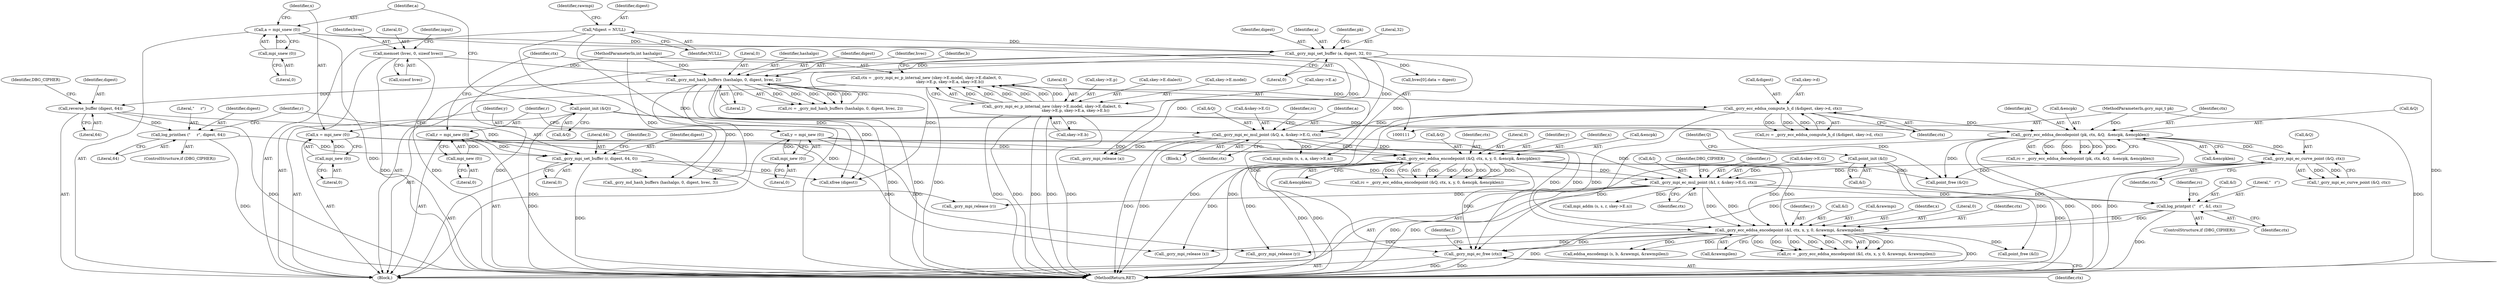 digraph "0_gnupg_5a22de904a0a366ae79f03ff1e13a1232a89e26b@API" {
"1000596" [label="(Call,_gcry_mpi_ec_free (ctx))"];
"1000233" [label="(Call,_gcry_ecc_eddsa_compute_h_d (&digest, skey->d, ctx))"];
"1000182" [label="(Call,ctx = _gcry_mpi_ec_p_internal_new (skey->E.model, skey->E.dialect, 0,\n                                      skey->E.p, skey->E.a, skey->E.b))"];
"1000184" [label="(Call,_gcry_mpi_ec_p_internal_new (skey->E.model, skey->E.dialect, 0,\n                                      skey->E.p, skey->E.a, skey->E.b))"];
"1000253" [label="(Call,_gcry_ecc_eddsa_decodepoint (pk, ctx, &Q,  &encpk, &encpklen))"];
"1000117" [label="(MethodParameterIn,gcry_mpi_t pk)"];
"1000163" [label="(Call,point_init (&Q))"];
"1000418" [label="(Call,_gcry_ecc_eddsa_encodepoint (&I, ctx, x, y, 0, &rawmpi, &rawmpilen))"];
"1000411" [label="(Call,log_printpnt (\"   r\", &I, ctx))"];
"1000398" [label="(Call,_gcry_mpi_ec_mul_point (&I, r, &skey->E.G, ctx))"];
"1000160" [label="(Call,point_init (&I))"];
"1000393" [label="(Call,_gcry_mpi_set_buffer (r, digest, 64, 0))"];
"1000178" [label="(Call,r = mpi_new (0))"];
"1000180" [label="(Call,mpi_new (0))"];
"1000389" [label="(Call,log_printhex (\"     r\", digest, 64))"];
"1000384" [label="(Call,reverse_buffer (digest, 64))"];
"1000375" [label="(Call,_gcry_md_hash_buffers (hashalgo, 0, digest, hvec, 2))"];
"1000116" [label="(MethodParameterIn,int hashalgo)"];
"1000243" [label="(Call,_gcry_mpi_set_buffer (a, digest, 32, 0))"];
"1000166" [label="(Call,a = mpi_snew (0))"];
"1000168" [label="(Call,mpi_snew (0))"];
"1000127" [label="(Call,*digest = NULL)"];
"1000149" [label="(Call,memset (hvec, 0, sizeof hvec))"];
"1000284" [label="(Call,_gcry_mpi_ec_mul_point (&Q, a, &skey->E.G, ctx))"];
"1000273" [label="(Call,_gcry_mpi_ec_curve_point (&Q, ctx))"];
"1000297" [label="(Call,_gcry_ecc_eddsa_encodepoint (&Q, ctx, x, y, 0, &encpk, &encpklen))"];
"1000170" [label="(Call,x = mpi_new (0))"];
"1000172" [label="(Call,mpi_new (0))"];
"1000174" [label="(Call,y = mpi_new (0))"];
"1000176" [label="(Call,mpi_new (0))"];
"1000246" [label="(Literal,32)"];
"1000296" [label="(Identifier,rc)"];
"1000412" [label="(Literal,\"   r\")"];
"1000415" [label="(Identifier,ctx)"];
"1000127" [label="(Call,*digest = NULL)"];
"1000298" [label="(Call,&Q)"];
"1000157" [label="(Identifier,input)"];
"1000594" [label="(Call,xfree (digest))"];
"1000375" [label="(Call,_gcry_md_hash_buffers (hashalgo, 0, digest, hvec, 2))"];
"1000417" [label="(Identifier,rc)"];
"1000409" [label="(ControlStructure,if (DBG_CIPHER))"];
"1000243" [label="(Call,_gcry_mpi_set_buffer (a, digest, 32, 0))"];
"1000389" [label="(Call,log_printhex (\"     r\", digest, 64))"];
"1000392" [label="(Literal,64)"];
"1000129" [label="(Identifier,NULL)"];
"1000422" [label="(Identifier,x)"];
"1000245" [label="(Identifier,digest)"];
"1000163" [label="(Call,point_init (&Q))"];
"1000170" [label="(Call,x = mpi_new (0))"];
"1000195" [label="(Literal,0)"];
"1000397" [label="(Literal,0)"];
"1000390" [label="(Literal,\"     r\")"];
"1000598" [label="(Call,point_free (&I))"];
"1000276" [label="(Identifier,ctx)"];
"1000377" [label="(Literal,0)"];
"1000295" [label="(Call,rc = _gcry_ecc_eddsa_encodepoint (&Q, ctx, x, y, 0, &encpk, &encpklen))"];
"1000196" [label="(Call,skey->E.p)"];
"1000183" [label="(Identifier,ctx)"];
"1000284" [label="(Call,_gcry_mpi_ec_mul_point (&Q, a, &skey->E.G, ctx))"];
"1000176" [label="(Call,mpi_new (0))"];
"1000167" [label="(Identifier,a)"];
"1000402" [label="(Call,&skey->E.G)"];
"1000396" [label="(Literal,64)"];
"1000206" [label="(Call,skey->E.b)"];
"1000255" [label="(Identifier,ctx)"];
"1000300" [label="(Identifier,ctx)"];
"1000400" [label="(Identifier,I)"];
"1000588" [label="(Call,_gcry_mpi_release (x))"];
"1000424" [label="(Literal,0)"];
"1000586" [label="(Call,_gcry_mpi_release (a))"];
"1000180" [label="(Call,mpi_new (0))"];
"1000373" [label="(Call,rc = _gcry_md_hash_buffers (hashalgo, 0, digest, hvec, 2))"];
"1000149" [label="(Call,memset (hvec, 0, sizeof hvec))"];
"1000260" [label="(Call,&encpklen)"];
"1000395" [label="(Identifier,digest)"];
"1000244" [label="(Identifier,a)"];
"1000287" [label="(Identifier,a)"];
"1000251" [label="(Call,rc = _gcry_ecc_eddsa_decodepoint (pk, ctx, &Q,  &encpk, &encpklen))"];
"1000166" [label="(Call,a = mpi_snew (0))"];
"1000150" [label="(Identifier,hvec)"];
"1000135" [label="(Identifier,rawmpi)"];
"1000179" [label="(Identifier,r)"];
"1000273" [label="(Call,_gcry_mpi_ec_curve_point (&Q, ctx))"];
"1000387" [label="(ControlStructure,if (DBG_CIPHER))"];
"1000336" [label="(Call,hvec[0].data = digest)"];
"1000177" [label="(Literal,0)"];
"1000537" [label="(Call,mpi_mulm (s, s, a, skey->E.n))"];
"1000388" [label="(Identifier,DBG_CIPHER)"];
"1000249" [label="(Identifier,pk)"];
"1000303" [label="(Literal,0)"];
"1000181" [label="(Literal,0)"];
"1000302" [label="(Identifier,y)"];
"1000236" [label="(Call,skey->d)"];
"1000385" [label="(Identifier,digest)"];
"1000391" [label="(Identifier,digest)"];
"1000421" [label="(Identifier,ctx)"];
"1000423" [label="(Identifier,y)"];
"1000408" [label="(Identifier,ctx)"];
"1000174" [label="(Call,y = mpi_new (0))"];
"1000418" [label="(Call,_gcry_ecc_eddsa_encodepoint (&I, ctx, x, y, 0, &rawmpi, &rawmpilen))"];
"1000173" [label="(Literal,0)"];
"1000384" [label="(Call,reverse_buffer (digest, 64))"];
"1000239" [label="(Identifier,ctx)"];
"1000386" [label="(Literal,64)"];
"1000557" [label="(Call,eddsa_encodempi (s, b, &rawmpi, &rawmpilen))"];
"1000399" [label="(Call,&I)"];
"1000505" [label="(Call,_gcry_md_hash_buffers (hashalgo, 0, digest, hvec, 3))"];
"1000427" [label="(Call,&rawmpilen)"];
"1000596" [label="(Call,_gcry_mpi_ec_free (ctx))"];
"1000151" [label="(Literal,0)"];
"1000175" [label="(Identifier,y)"];
"1000297" [label="(Call,_gcry_ecc_eddsa_encodepoint (&Q, ctx, x, y, 0, &encpk, &encpklen))"];
"1000116" [label="(MethodParameterIn,int hashalgo)"];
"1000590" [label="(Call,_gcry_mpi_release (y))"];
"1000285" [label="(Call,&Q)"];
"1000410" [label="(Identifier,DBG_CIPHER)"];
"1000301" [label="(Identifier,x)"];
"1000401" [label="(Identifier,r)"];
"1000184" [label="(Call,_gcry_mpi_ec_p_internal_new (skey->E.model, skey->E.dialect, 0,\n                                      skey->E.p, skey->E.a, skey->E.b))"];
"1000398" [label="(Call,_gcry_mpi_ec_mul_point (&I, r, &skey->E.G, ctx))"];
"1000160" [label="(Call,point_init (&I))"];
"1000610" [label="(MethodReturn,RET)"];
"1000231" [label="(Call,rc = _gcry_ecc_eddsa_compute_h_d (&digest, skey->d, ctx))"];
"1000256" [label="(Call,&Q)"];
"1000165" [label="(Identifier,Q)"];
"1000254" [label="(Identifier,pk)"];
"1000234" [label="(Call,&digest)"];
"1000597" [label="(Identifier,ctx)"];
"1000117" [label="(MethodParameterIn,gcry_mpi_t pk)"];
"1000380" [label="(Literal,2)"];
"1000182" [label="(Call,ctx = _gcry_mpi_ec_p_internal_new (skey->E.model, skey->E.dialect, 0,\n                                      skey->E.p, skey->E.a, skey->E.b))"];
"1000394" [label="(Identifier,r)"];
"1000306" [label="(Call,&encpklen)"];
"1000152" [label="(Call,sizeof hvec)"];
"1000419" [label="(Call,&I)"];
"1000118" [label="(Block,)"];
"1000376" [label="(Identifier,hashalgo)"];
"1000378" [label="(Identifier,digest)"];
"1000601" [label="(Call,point_free (&Q))"];
"1000169" [label="(Literal,0)"];
"1000592" [label="(Call,_gcry_mpi_release (r))"];
"1000283" [label="(Block,)"];
"1000178" [label="(Call,r = mpi_new (0))"];
"1000190" [label="(Call,skey->E.dialect)"];
"1000258" [label="(Call,&encpk)"];
"1000233" [label="(Call,_gcry_ecc_eddsa_compute_h_d (&digest, skey->d, ctx))"];
"1000600" [label="(Identifier,I)"];
"1000161" [label="(Call,&I)"];
"1000411" [label="(Call,log_printpnt (\"   r\", &I, ctx))"];
"1000164" [label="(Call,&Q)"];
"1000416" [label="(Call,rc = _gcry_ecc_eddsa_encodepoint (&I, ctx, x, y, 0, &rawmpi, &rawmpilen))"];
"1000185" [label="(Call,skey->E.model)"];
"1000379" [label="(Identifier,hvec)"];
"1000172" [label="(Call,mpi_new (0))"];
"1000201" [label="(Call,skey->E.a)"];
"1000546" [label="(Call,mpi_addm (s, s, r, skey->E.n))"];
"1000294" [label="(Identifier,ctx)"];
"1000274" [label="(Call,&Q)"];
"1000288" [label="(Call,&skey->E.G)"];
"1000212" [label="(Identifier,b)"];
"1000128" [label="(Identifier,digest)"];
"1000253" [label="(Call,_gcry_ecc_eddsa_decodepoint (pk, ctx, &Q,  &encpk, &encpklen))"];
"1000413" [label="(Call,&I)"];
"1000168" [label="(Call,mpi_snew (0))"];
"1000304" [label="(Call,&encpk)"];
"1000272" [label="(Call,!_gcry_mpi_ec_curve_point (&Q, ctx))"];
"1000425" [label="(Call,&rawmpi)"];
"1000393" [label="(Call,_gcry_mpi_set_buffer (r, digest, 64, 0))"];
"1000247" [label="(Literal,0)"];
"1000171" [label="(Identifier,x)"];
"1000596" -> "1000118"  [label="AST: "];
"1000596" -> "1000597"  [label="CFG: "];
"1000597" -> "1000596"  [label="AST: "];
"1000600" -> "1000596"  [label="CFG: "];
"1000596" -> "1000610"  [label="DDG: "];
"1000596" -> "1000610"  [label="DDG: "];
"1000233" -> "1000596"  [label="DDG: "];
"1000253" -> "1000596"  [label="DDG: "];
"1000418" -> "1000596"  [label="DDG: "];
"1000182" -> "1000596"  [label="DDG: "];
"1000273" -> "1000596"  [label="DDG: "];
"1000297" -> "1000596"  [label="DDG: "];
"1000233" -> "1000231"  [label="AST: "];
"1000233" -> "1000239"  [label="CFG: "];
"1000234" -> "1000233"  [label="AST: "];
"1000236" -> "1000233"  [label="AST: "];
"1000239" -> "1000233"  [label="AST: "];
"1000231" -> "1000233"  [label="CFG: "];
"1000233" -> "1000610"  [label="DDG: "];
"1000233" -> "1000610"  [label="DDG: "];
"1000233" -> "1000231"  [label="DDG: "];
"1000233" -> "1000231"  [label="DDG: "];
"1000233" -> "1000231"  [label="DDG: "];
"1000182" -> "1000233"  [label="DDG: "];
"1000233" -> "1000253"  [label="DDG: "];
"1000233" -> "1000284"  [label="DDG: "];
"1000182" -> "1000118"  [label="AST: "];
"1000182" -> "1000184"  [label="CFG: "];
"1000183" -> "1000182"  [label="AST: "];
"1000184" -> "1000182"  [label="AST: "];
"1000212" -> "1000182"  [label="CFG: "];
"1000182" -> "1000610"  [label="DDG: "];
"1000184" -> "1000182"  [label="DDG: "];
"1000184" -> "1000182"  [label="DDG: "];
"1000184" -> "1000182"  [label="DDG: "];
"1000184" -> "1000182"  [label="DDG: "];
"1000184" -> "1000182"  [label="DDG: "];
"1000184" -> "1000182"  [label="DDG: "];
"1000184" -> "1000206"  [label="CFG: "];
"1000185" -> "1000184"  [label="AST: "];
"1000190" -> "1000184"  [label="AST: "];
"1000195" -> "1000184"  [label="AST: "];
"1000196" -> "1000184"  [label="AST: "];
"1000201" -> "1000184"  [label="AST: "];
"1000206" -> "1000184"  [label="AST: "];
"1000184" -> "1000610"  [label="DDG: "];
"1000184" -> "1000610"  [label="DDG: "];
"1000184" -> "1000610"  [label="DDG: "];
"1000184" -> "1000610"  [label="DDG: "];
"1000184" -> "1000610"  [label="DDG: "];
"1000253" -> "1000251"  [label="AST: "];
"1000253" -> "1000260"  [label="CFG: "];
"1000254" -> "1000253"  [label="AST: "];
"1000255" -> "1000253"  [label="AST: "];
"1000256" -> "1000253"  [label="AST: "];
"1000258" -> "1000253"  [label="AST: "];
"1000260" -> "1000253"  [label="AST: "];
"1000251" -> "1000253"  [label="CFG: "];
"1000253" -> "1000610"  [label="DDG: "];
"1000253" -> "1000610"  [label="DDG: "];
"1000253" -> "1000610"  [label="DDG: "];
"1000253" -> "1000251"  [label="DDG: "];
"1000253" -> "1000251"  [label="DDG: "];
"1000253" -> "1000251"  [label="DDG: "];
"1000253" -> "1000251"  [label="DDG: "];
"1000253" -> "1000251"  [label="DDG: "];
"1000117" -> "1000253"  [label="DDG: "];
"1000163" -> "1000253"  [label="DDG: "];
"1000253" -> "1000273"  [label="DDG: "];
"1000253" -> "1000273"  [label="DDG: "];
"1000253" -> "1000601"  [label="DDG: "];
"1000117" -> "1000111"  [label="AST: "];
"1000117" -> "1000610"  [label="DDG: "];
"1000163" -> "1000118"  [label="AST: "];
"1000163" -> "1000164"  [label="CFG: "];
"1000164" -> "1000163"  [label="AST: "];
"1000167" -> "1000163"  [label="CFG: "];
"1000163" -> "1000610"  [label="DDG: "];
"1000163" -> "1000284"  [label="DDG: "];
"1000163" -> "1000601"  [label="DDG: "];
"1000418" -> "1000416"  [label="AST: "];
"1000418" -> "1000427"  [label="CFG: "];
"1000419" -> "1000418"  [label="AST: "];
"1000421" -> "1000418"  [label="AST: "];
"1000422" -> "1000418"  [label="AST: "];
"1000423" -> "1000418"  [label="AST: "];
"1000424" -> "1000418"  [label="AST: "];
"1000425" -> "1000418"  [label="AST: "];
"1000427" -> "1000418"  [label="AST: "];
"1000416" -> "1000418"  [label="CFG: "];
"1000418" -> "1000610"  [label="DDG: "];
"1000418" -> "1000610"  [label="DDG: "];
"1000418" -> "1000416"  [label="DDG: "];
"1000418" -> "1000416"  [label="DDG: "];
"1000418" -> "1000416"  [label="DDG: "];
"1000418" -> "1000416"  [label="DDG: "];
"1000418" -> "1000416"  [label="DDG: "];
"1000418" -> "1000416"  [label="DDG: "];
"1000418" -> "1000416"  [label="DDG: "];
"1000411" -> "1000418"  [label="DDG: "];
"1000411" -> "1000418"  [label="DDG: "];
"1000398" -> "1000418"  [label="DDG: "];
"1000398" -> "1000418"  [label="DDG: "];
"1000297" -> "1000418"  [label="DDG: "];
"1000297" -> "1000418"  [label="DDG: "];
"1000170" -> "1000418"  [label="DDG: "];
"1000174" -> "1000418"  [label="DDG: "];
"1000418" -> "1000557"  [label="DDG: "];
"1000418" -> "1000557"  [label="DDG: "];
"1000418" -> "1000588"  [label="DDG: "];
"1000418" -> "1000590"  [label="DDG: "];
"1000418" -> "1000598"  [label="DDG: "];
"1000411" -> "1000409"  [label="AST: "];
"1000411" -> "1000415"  [label="CFG: "];
"1000412" -> "1000411"  [label="AST: "];
"1000413" -> "1000411"  [label="AST: "];
"1000415" -> "1000411"  [label="AST: "];
"1000417" -> "1000411"  [label="CFG: "];
"1000411" -> "1000610"  [label="DDG: "];
"1000398" -> "1000411"  [label="DDG: "];
"1000398" -> "1000411"  [label="DDG: "];
"1000398" -> "1000118"  [label="AST: "];
"1000398" -> "1000408"  [label="CFG: "];
"1000399" -> "1000398"  [label="AST: "];
"1000401" -> "1000398"  [label="AST: "];
"1000402" -> "1000398"  [label="AST: "];
"1000408" -> "1000398"  [label="AST: "];
"1000410" -> "1000398"  [label="CFG: "];
"1000398" -> "1000610"  [label="DDG: "];
"1000398" -> "1000610"  [label="DDG: "];
"1000160" -> "1000398"  [label="DDG: "];
"1000393" -> "1000398"  [label="DDG: "];
"1000284" -> "1000398"  [label="DDG: "];
"1000273" -> "1000398"  [label="DDG: "];
"1000297" -> "1000398"  [label="DDG: "];
"1000398" -> "1000546"  [label="DDG: "];
"1000398" -> "1000592"  [label="DDG: "];
"1000160" -> "1000118"  [label="AST: "];
"1000160" -> "1000161"  [label="CFG: "];
"1000161" -> "1000160"  [label="AST: "];
"1000165" -> "1000160"  [label="CFG: "];
"1000160" -> "1000610"  [label="DDG: "];
"1000160" -> "1000598"  [label="DDG: "];
"1000393" -> "1000118"  [label="AST: "];
"1000393" -> "1000397"  [label="CFG: "];
"1000394" -> "1000393"  [label="AST: "];
"1000395" -> "1000393"  [label="AST: "];
"1000396" -> "1000393"  [label="AST: "];
"1000397" -> "1000393"  [label="AST: "];
"1000400" -> "1000393"  [label="CFG: "];
"1000393" -> "1000610"  [label="DDG: "];
"1000178" -> "1000393"  [label="DDG: "];
"1000389" -> "1000393"  [label="DDG: "];
"1000384" -> "1000393"  [label="DDG: "];
"1000393" -> "1000505"  [label="DDG: "];
"1000393" -> "1000594"  [label="DDG: "];
"1000178" -> "1000118"  [label="AST: "];
"1000178" -> "1000180"  [label="CFG: "];
"1000179" -> "1000178"  [label="AST: "];
"1000180" -> "1000178"  [label="AST: "];
"1000183" -> "1000178"  [label="CFG: "];
"1000178" -> "1000610"  [label="DDG: "];
"1000180" -> "1000178"  [label="DDG: "];
"1000178" -> "1000592"  [label="DDG: "];
"1000180" -> "1000181"  [label="CFG: "];
"1000181" -> "1000180"  [label="AST: "];
"1000389" -> "1000387"  [label="AST: "];
"1000389" -> "1000392"  [label="CFG: "];
"1000390" -> "1000389"  [label="AST: "];
"1000391" -> "1000389"  [label="AST: "];
"1000392" -> "1000389"  [label="AST: "];
"1000394" -> "1000389"  [label="CFG: "];
"1000389" -> "1000610"  [label="DDG: "];
"1000384" -> "1000389"  [label="DDG: "];
"1000384" -> "1000118"  [label="AST: "];
"1000384" -> "1000386"  [label="CFG: "];
"1000385" -> "1000384"  [label="AST: "];
"1000386" -> "1000384"  [label="AST: "];
"1000388" -> "1000384"  [label="CFG: "];
"1000384" -> "1000610"  [label="DDG: "];
"1000375" -> "1000384"  [label="DDG: "];
"1000375" -> "1000373"  [label="AST: "];
"1000375" -> "1000380"  [label="CFG: "];
"1000376" -> "1000375"  [label="AST: "];
"1000377" -> "1000375"  [label="AST: "];
"1000378" -> "1000375"  [label="AST: "];
"1000379" -> "1000375"  [label="AST: "];
"1000380" -> "1000375"  [label="AST: "];
"1000373" -> "1000375"  [label="CFG: "];
"1000375" -> "1000610"  [label="DDG: "];
"1000375" -> "1000610"  [label="DDG: "];
"1000375" -> "1000373"  [label="DDG: "];
"1000375" -> "1000373"  [label="DDG: "];
"1000375" -> "1000373"  [label="DDG: "];
"1000375" -> "1000373"  [label="DDG: "];
"1000375" -> "1000373"  [label="DDG: "];
"1000116" -> "1000375"  [label="DDG: "];
"1000243" -> "1000375"  [label="DDG: "];
"1000149" -> "1000375"  [label="DDG: "];
"1000375" -> "1000505"  [label="DDG: "];
"1000375" -> "1000505"  [label="DDG: "];
"1000375" -> "1000594"  [label="DDG: "];
"1000116" -> "1000111"  [label="AST: "];
"1000116" -> "1000610"  [label="DDG: "];
"1000116" -> "1000505"  [label="DDG: "];
"1000243" -> "1000118"  [label="AST: "];
"1000243" -> "1000247"  [label="CFG: "];
"1000244" -> "1000243"  [label="AST: "];
"1000245" -> "1000243"  [label="AST: "];
"1000246" -> "1000243"  [label="AST: "];
"1000247" -> "1000243"  [label="AST: "];
"1000249" -> "1000243"  [label="CFG: "];
"1000243" -> "1000610"  [label="DDG: "];
"1000166" -> "1000243"  [label="DDG: "];
"1000127" -> "1000243"  [label="DDG: "];
"1000243" -> "1000284"  [label="DDG: "];
"1000243" -> "1000336"  [label="DDG: "];
"1000243" -> "1000537"  [label="DDG: "];
"1000243" -> "1000586"  [label="DDG: "];
"1000243" -> "1000594"  [label="DDG: "];
"1000166" -> "1000118"  [label="AST: "];
"1000166" -> "1000168"  [label="CFG: "];
"1000167" -> "1000166"  [label="AST: "];
"1000168" -> "1000166"  [label="AST: "];
"1000171" -> "1000166"  [label="CFG: "];
"1000166" -> "1000610"  [label="DDG: "];
"1000168" -> "1000166"  [label="DDG: "];
"1000166" -> "1000586"  [label="DDG: "];
"1000168" -> "1000169"  [label="CFG: "];
"1000169" -> "1000168"  [label="AST: "];
"1000127" -> "1000118"  [label="AST: "];
"1000127" -> "1000129"  [label="CFG: "];
"1000128" -> "1000127"  [label="AST: "];
"1000129" -> "1000127"  [label="AST: "];
"1000135" -> "1000127"  [label="CFG: "];
"1000127" -> "1000610"  [label="DDG: "];
"1000127" -> "1000594"  [label="DDG: "];
"1000149" -> "1000118"  [label="AST: "];
"1000149" -> "1000152"  [label="CFG: "];
"1000150" -> "1000149"  [label="AST: "];
"1000151" -> "1000149"  [label="AST: "];
"1000152" -> "1000149"  [label="AST: "];
"1000157" -> "1000149"  [label="CFG: "];
"1000149" -> "1000610"  [label="DDG: "];
"1000149" -> "1000610"  [label="DDG: "];
"1000284" -> "1000283"  [label="AST: "];
"1000284" -> "1000294"  [label="CFG: "];
"1000285" -> "1000284"  [label="AST: "];
"1000287" -> "1000284"  [label="AST: "];
"1000288" -> "1000284"  [label="AST: "];
"1000294" -> "1000284"  [label="AST: "];
"1000296" -> "1000284"  [label="CFG: "];
"1000284" -> "1000610"  [label="DDG: "];
"1000284" -> "1000610"  [label="DDG: "];
"1000284" -> "1000297"  [label="DDG: "];
"1000284" -> "1000297"  [label="DDG: "];
"1000284" -> "1000537"  [label="DDG: "];
"1000284" -> "1000586"  [label="DDG: "];
"1000273" -> "1000272"  [label="AST: "];
"1000273" -> "1000276"  [label="CFG: "];
"1000274" -> "1000273"  [label="AST: "];
"1000276" -> "1000273"  [label="AST: "];
"1000272" -> "1000273"  [label="CFG: "];
"1000273" -> "1000272"  [label="DDG: "];
"1000273" -> "1000272"  [label="DDG: "];
"1000273" -> "1000601"  [label="DDG: "];
"1000297" -> "1000295"  [label="AST: "];
"1000297" -> "1000306"  [label="CFG: "];
"1000298" -> "1000297"  [label="AST: "];
"1000300" -> "1000297"  [label="AST: "];
"1000301" -> "1000297"  [label="AST: "];
"1000302" -> "1000297"  [label="AST: "];
"1000303" -> "1000297"  [label="AST: "];
"1000304" -> "1000297"  [label="AST: "];
"1000306" -> "1000297"  [label="AST: "];
"1000295" -> "1000297"  [label="CFG: "];
"1000297" -> "1000610"  [label="DDG: "];
"1000297" -> "1000610"  [label="DDG: "];
"1000297" -> "1000295"  [label="DDG: "];
"1000297" -> "1000295"  [label="DDG: "];
"1000297" -> "1000295"  [label="DDG: "];
"1000297" -> "1000295"  [label="DDG: "];
"1000297" -> "1000295"  [label="DDG: "];
"1000297" -> "1000295"  [label="DDG: "];
"1000297" -> "1000295"  [label="DDG: "];
"1000170" -> "1000297"  [label="DDG: "];
"1000174" -> "1000297"  [label="DDG: "];
"1000297" -> "1000588"  [label="DDG: "];
"1000297" -> "1000590"  [label="DDG: "];
"1000297" -> "1000601"  [label="DDG: "];
"1000170" -> "1000118"  [label="AST: "];
"1000170" -> "1000172"  [label="CFG: "];
"1000171" -> "1000170"  [label="AST: "];
"1000172" -> "1000170"  [label="AST: "];
"1000175" -> "1000170"  [label="CFG: "];
"1000172" -> "1000170"  [label="DDG: "];
"1000170" -> "1000588"  [label="DDG: "];
"1000172" -> "1000173"  [label="CFG: "];
"1000173" -> "1000172"  [label="AST: "];
"1000174" -> "1000118"  [label="AST: "];
"1000174" -> "1000176"  [label="CFG: "];
"1000175" -> "1000174"  [label="AST: "];
"1000176" -> "1000174"  [label="AST: "];
"1000179" -> "1000174"  [label="CFG: "];
"1000176" -> "1000174"  [label="DDG: "];
"1000174" -> "1000590"  [label="DDG: "];
"1000176" -> "1000177"  [label="CFG: "];
"1000177" -> "1000176"  [label="AST: "];
}
